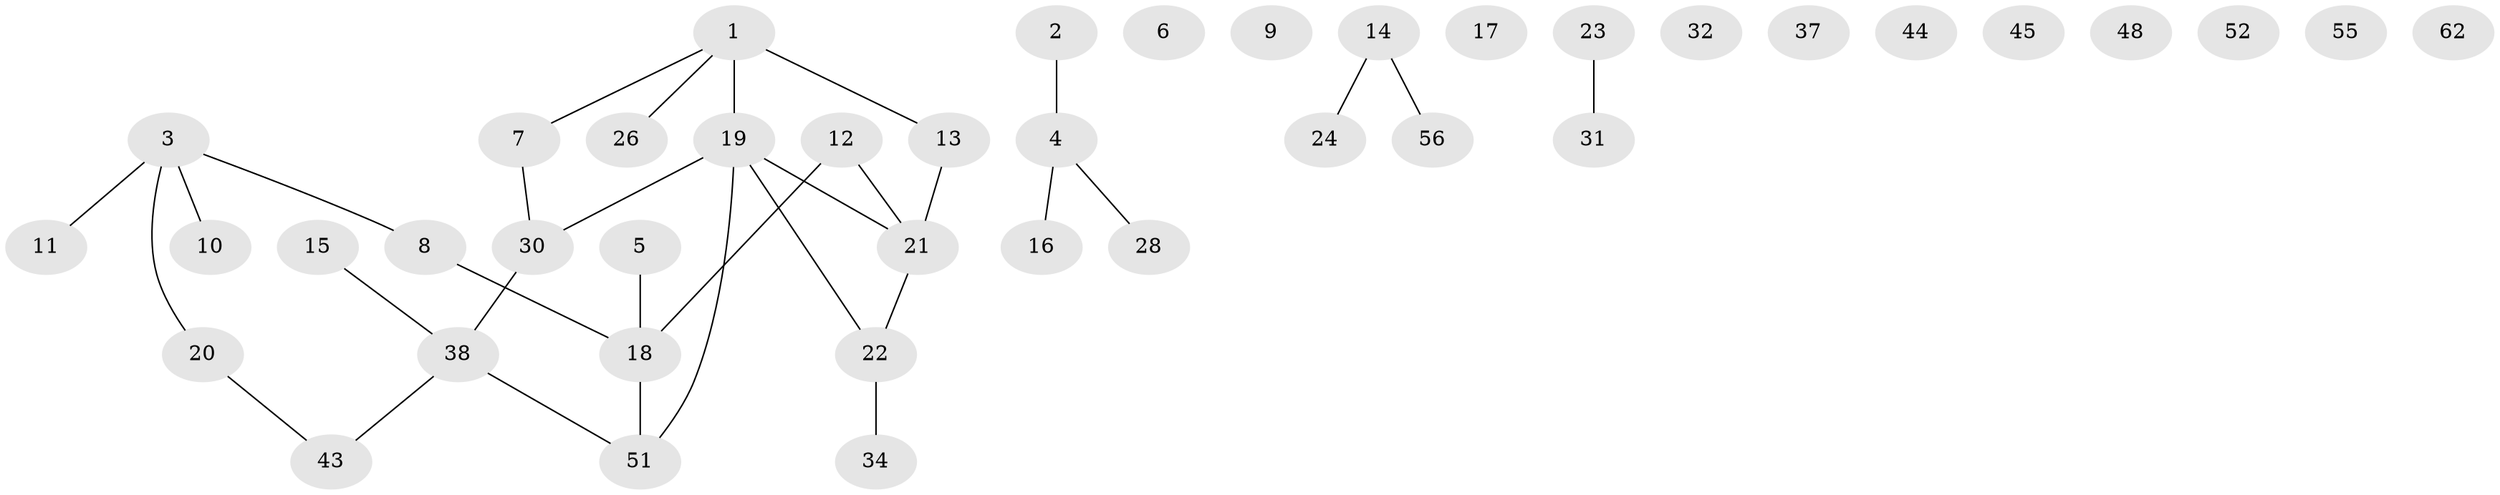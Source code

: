 // original degree distribution, {4: 0.047619047619047616, 1: 0.3333333333333333, 3: 0.1746031746031746, 2: 0.2698412698412698, 0: 0.14285714285714285, 5: 0.031746031746031744}
// Generated by graph-tools (version 1.1) at 2025/41/03/06/25 10:41:20]
// undirected, 41 vertices, 32 edges
graph export_dot {
graph [start="1"]
  node [color=gray90,style=filled];
  1 [super="+27"];
  2;
  3 [super="+59"];
  4 [super="+49"];
  5;
  6;
  7 [super="+47"];
  8 [super="+53"];
  9 [super="+36"];
  10;
  11 [super="+25"];
  12 [super="+60"];
  13 [super="+46"];
  14 [super="+50"];
  15 [super="+40"];
  16;
  17;
  18 [super="+58"];
  19 [super="+42"];
  20 [super="+61"];
  21 [super="+33"];
  22 [super="+29"];
  23;
  24;
  26;
  28 [super="+41"];
  30;
  31;
  32 [super="+35"];
  34 [super="+57"];
  37;
  38 [super="+39"];
  43;
  44;
  45;
  48;
  51 [super="+54"];
  52;
  55;
  56 [super="+63"];
  62;
  1 -- 7;
  1 -- 19 [weight=2];
  1 -- 26;
  1 -- 13;
  2 -- 4;
  3 -- 10;
  3 -- 8;
  3 -- 20;
  3 -- 11;
  4 -- 16;
  4 -- 28;
  5 -- 18;
  7 -- 30;
  8 -- 18;
  12 -- 18;
  12 -- 21;
  13 -- 21;
  14 -- 56;
  14 -- 24;
  15 -- 38;
  18 -- 51;
  19 -- 51;
  19 -- 21;
  19 -- 30;
  19 -- 22;
  20 -- 43;
  21 -- 22;
  22 -- 34;
  23 -- 31;
  30 -- 38;
  38 -- 51;
  38 -- 43;
}
